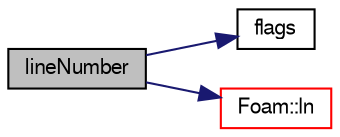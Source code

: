digraph "lineNumber"
{
  bgcolor="transparent";
  edge [fontname="FreeSans",fontsize="10",labelfontname="FreeSans",labelfontsize="10"];
  node [fontname="FreeSans",fontsize="10",shape=record];
  rankdir="LR";
  Node40449 [label="lineNumber",height=0.2,width=0.4,color="black", fillcolor="grey75", style="filled", fontcolor="black"];
  Node40449 -> Node40450 [color="midnightblue",fontsize="10",style="solid",fontname="FreeSans"];
  Node40450 [label="flags",height=0.2,width=0.4,color="black",URL="$a26226.html#a21506222cf482e3879b28911ba6a683d",tooltip="Return flags of stream. "];
  Node40449 -> Node40451 [color="midnightblue",fontsize="10",style="solid",fontname="FreeSans"];
  Node40451 [label="Foam::ln",height=0.2,width=0.4,color="red",URL="$a21124.html#aea60636e831c1465e94c96bf1afdce2f",tooltip="Create a softlink. dst should not exist. Returns true if successful. "];
}
